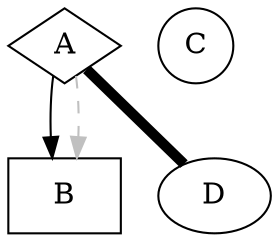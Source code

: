 digraph test1 {

  A [shape=diamond]
  B [shape=box]
  C [shape=circle]

  A -> B [shape=circle]

  A -> B [style=dashed, color=grey]
  A -> D [penwidth=5, arrowhead=none]

}
